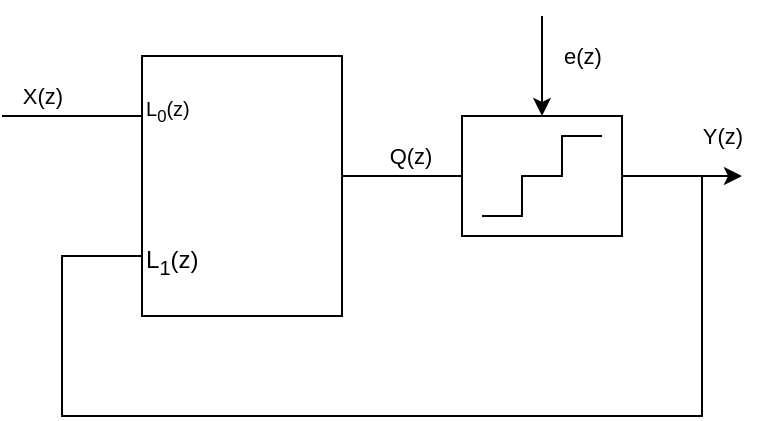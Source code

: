 <mxfile version="26.0.4">
  <diagram name="第 1 页" id="Q_VTLFIGTK4pS-rOH0Cd">
    <mxGraphModel dx="686" dy="536" grid="1" gridSize="10" guides="1" tooltips="1" connect="1" arrows="1" fold="1" page="1" pageScale="1" pageWidth="827" pageHeight="1169" math="0" shadow="0">
      <root>
        <mxCell id="0" />
        <mxCell id="1" parent="0" />
        <mxCell id="Brj1smf0C-iW_lF7j2a3-1" value="&lt;div&gt;&lt;span style=&quot;font-size: 10px;&quot;&gt;L&lt;sub&gt;0&lt;/sub&gt;(z)&lt;/span&gt;&lt;/div&gt;&lt;div&gt;&lt;span style=&quot;font-size: 10px;&quot;&gt;&lt;br&gt;&lt;/span&gt;&lt;/div&gt;&lt;div&gt;&lt;span style=&quot;font-size: 10px;&quot;&gt;&lt;br&gt;&lt;/span&gt;&lt;/div&gt;&lt;div&gt;&lt;span style=&quot;font-size: 10px;&quot;&gt;&lt;br&gt;&lt;/span&gt;&lt;/div&gt;&lt;div&gt;&lt;sub&gt;&lt;br&gt;&lt;/sub&gt;&lt;/div&gt;&lt;div style=&quot;&quot;&gt;L&lt;sub&gt;1&lt;/sub&gt;(z)&lt;/div&gt;" style="rounded=0;whiteSpace=wrap;html=1;align=left;" vertex="1" parent="1">
          <mxGeometry x="280" y="180" width="100" height="130" as="geometry" />
        </mxCell>
        <mxCell id="Brj1smf0C-iW_lF7j2a3-4" value="" style="endArrow=none;html=1;rounded=0;" edge="1" parent="1">
          <mxGeometry width="50" height="50" relative="1" as="geometry">
            <mxPoint x="210" y="210" as="sourcePoint" />
            <mxPoint x="280" y="210" as="targetPoint" />
          </mxGeometry>
        </mxCell>
        <mxCell id="Brj1smf0C-iW_lF7j2a3-11" value="X(z)" style="edgeLabel;html=1;align=center;verticalAlign=middle;resizable=0;points=[];" vertex="1" connectable="0" parent="Brj1smf0C-iW_lF7j2a3-4">
          <mxGeometry x="-0.582" relative="1" as="geometry">
            <mxPoint x="5" y="-10" as="offset" />
          </mxGeometry>
        </mxCell>
        <mxCell id="Brj1smf0C-iW_lF7j2a3-5" value="" style="rounded=0;whiteSpace=wrap;html=1;" vertex="1" parent="1">
          <mxGeometry x="440" y="210" width="80" height="60" as="geometry" />
        </mxCell>
        <mxCell id="Brj1smf0C-iW_lF7j2a3-6" value="" style="endArrow=classic;html=1;rounded=0;" edge="1" parent="1">
          <mxGeometry width="50" height="50" relative="1" as="geometry">
            <mxPoint x="480" y="160" as="sourcePoint" />
            <mxPoint x="480" y="210" as="targetPoint" />
          </mxGeometry>
        </mxCell>
        <mxCell id="Brj1smf0C-iW_lF7j2a3-13" value="e(z)" style="edgeLabel;html=1;align=center;verticalAlign=middle;resizable=0;points=[];" vertex="1" connectable="0" parent="Brj1smf0C-iW_lF7j2a3-6">
          <mxGeometry x="-0.24" y="1" relative="1" as="geometry">
            <mxPoint x="19" y="1" as="offset" />
          </mxGeometry>
        </mxCell>
        <mxCell id="Brj1smf0C-iW_lF7j2a3-7" value="" style="endArrow=none;html=1;rounded=0;entryX=0;entryY=0.5;entryDx=0;entryDy=0;" edge="1" parent="1" target="Brj1smf0C-iW_lF7j2a3-5">
          <mxGeometry width="50" height="50" relative="1" as="geometry">
            <mxPoint x="380" y="240" as="sourcePoint" />
            <mxPoint x="430" y="190" as="targetPoint" />
          </mxGeometry>
        </mxCell>
        <mxCell id="Brj1smf0C-iW_lF7j2a3-12" value="Q(z)" style="edgeLabel;html=1;align=center;verticalAlign=middle;resizable=0;points=[];" vertex="1" connectable="0" parent="Brj1smf0C-iW_lF7j2a3-7">
          <mxGeometry x="0.254" y="-1" relative="1" as="geometry">
            <mxPoint x="-4" y="-11" as="offset" />
          </mxGeometry>
        </mxCell>
        <mxCell id="Brj1smf0C-iW_lF7j2a3-8" value="" style="endArrow=classic;html=1;rounded=0;" edge="1" parent="1">
          <mxGeometry width="50" height="50" relative="1" as="geometry">
            <mxPoint x="520" y="240" as="sourcePoint" />
            <mxPoint x="580" y="240" as="targetPoint" />
          </mxGeometry>
        </mxCell>
        <mxCell id="Brj1smf0C-iW_lF7j2a3-14" value="Y(z)" style="edgeLabel;html=1;align=center;verticalAlign=middle;resizable=0;points=[];" vertex="1" connectable="0" parent="Brj1smf0C-iW_lF7j2a3-8">
          <mxGeometry x="0.587" relative="1" as="geometry">
            <mxPoint x="2" y="-20" as="offset" />
          </mxGeometry>
        </mxCell>
        <mxCell id="Brj1smf0C-iW_lF7j2a3-9" value="" style="endArrow=none;html=1;rounded=0;" edge="1" parent="1">
          <mxGeometry width="50" height="50" relative="1" as="geometry">
            <mxPoint x="280" y="280" as="sourcePoint" />
            <mxPoint x="560" y="240" as="targetPoint" />
            <Array as="points">
              <mxPoint x="240" y="280" />
              <mxPoint x="240" y="360" />
              <mxPoint x="560" y="360" />
            </Array>
          </mxGeometry>
        </mxCell>
        <mxCell id="Brj1smf0C-iW_lF7j2a3-10" value="" style="endArrow=none;html=1;rounded=0;" edge="1" parent="1">
          <mxGeometry width="50" height="50" relative="1" as="geometry">
            <mxPoint x="450" y="260" as="sourcePoint" />
            <mxPoint x="510" y="220" as="targetPoint" />
            <Array as="points">
              <mxPoint x="470" y="260" />
              <mxPoint x="470" y="240" />
              <mxPoint x="490" y="240" />
              <mxPoint x="490" y="220" />
            </Array>
          </mxGeometry>
        </mxCell>
      </root>
    </mxGraphModel>
  </diagram>
</mxfile>
